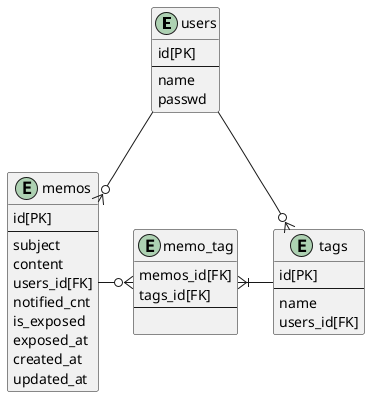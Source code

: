 @startuml

' ENTITYs
entity "users" as users {
  id[PK]
  --
  name
  passwd
}

entity "memos" as memos {
  id[PK]
  --
  subject
  content
  users_id[FK]
  notified_cnt
  is_exposed
  exposed_at
  created_at
  updated_at
}

entity "memo_tag" as memo_tag {
  memos_id[FK]
  tags_id[FK]
  --

}

entity "tags" as tags {
  id[PK]
  --
  name
  users_id[FK]
}


' RELATIONs
users --o{ memos
memos -o{ memo_tag
memo_tag }|- tags
users --o{ tags

@enduml
